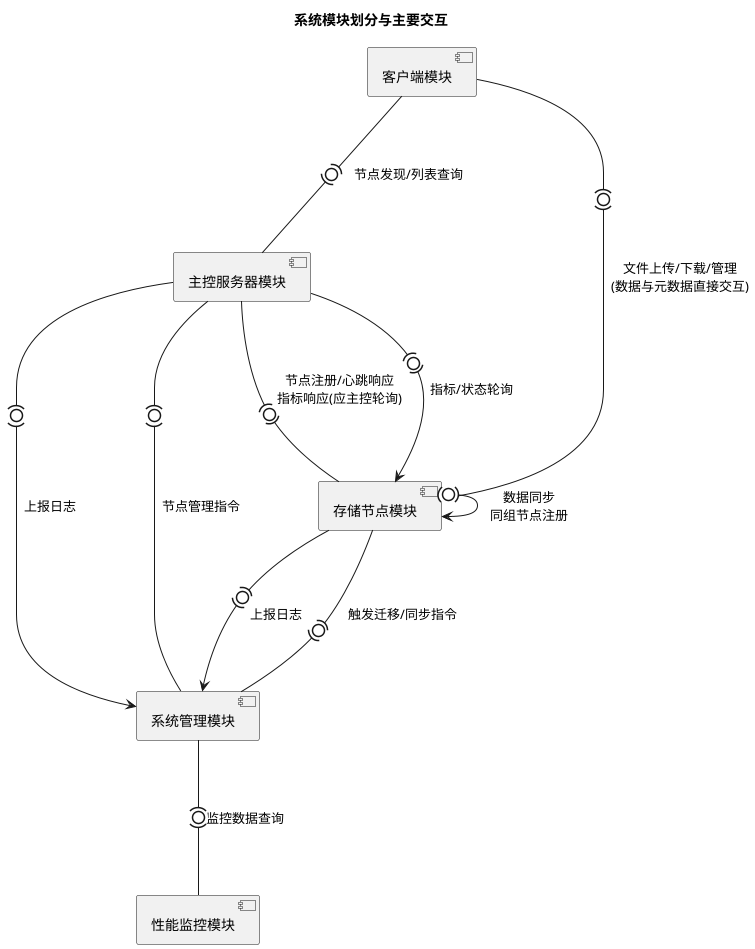 @startuml
' !include https://raw.githubusercontent.com/plantuml/plantuml/master/themes/cerulean/cerulean.puml

title 系统模块划分与主要交互

component [客户端模块] as Client
component [主控服务器模块] as Master
component [存储节点模块] as Storage
component [性能监控模块] as Monitor
component [系统管理模块] as AdminMgmt

' Client interactions
Client --(0)- Master : 节点发现/列表查询
Client --(0)- Storage : 文件上传/下载/管理\n(数据与元数据直接交互)

' Storage interactions
Storage --(0)- Master : 节点注册/心跳响应\n指标响应(应主控轮询)
Storage <--(0)-> Storage : 数据同步\n同组节点注册

' Master interactions (polling Storage)
Master --(0)-> Storage : 指标/状态轮询

' Admin/System Management interactions
AdminMgmt --(0)- Master : 节点管理指令
AdminMgmt --(0)- Storage : 触发迁移/同步指令
AdminMgmt --(0)- Monitor : 监控数据查询
' AdminMgmt --(0)- AdminMgmt : 日志管理 (内部功能)
Storage --(0)-> AdminMgmt : 上报日志
Master --(0)-> AdminMgmt : 上报日志

' Style for clarity
skinparam component {
  ArrowThickness 1.5
  ArrowColor #222222
}

@enduml